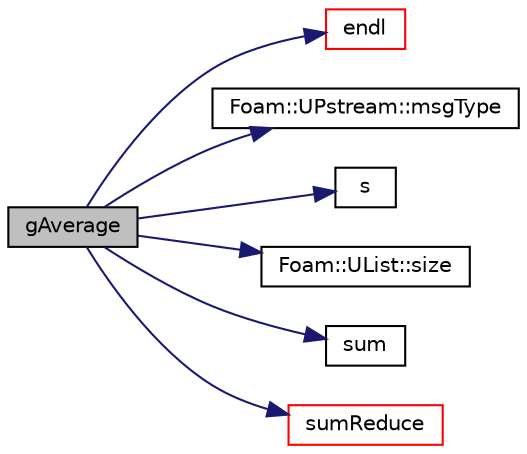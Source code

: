 digraph "gAverage"
{
  bgcolor="transparent";
  edge [fontname="Helvetica",fontsize="10",labelfontname="Helvetica",labelfontsize="10"];
  node [fontname="Helvetica",fontsize="10",shape=record];
  rankdir="LR";
  Node78788 [label="gAverage",height=0.2,width=0.4,color="black", fillcolor="grey75", style="filled", fontcolor="black"];
  Node78788 -> Node78789 [color="midnightblue",fontsize="10",style="solid",fontname="Helvetica"];
  Node78789 [label="endl",height=0.2,width=0.4,color="red",URL="$a21851.html#a2db8fe02a0d3909e9351bb4275b23ce4",tooltip="Add newline and flush stream. "];
  Node78788 -> Node78791 [color="midnightblue",fontsize="10",style="solid",fontname="Helvetica"];
  Node78791 [label="Foam::UPstream::msgType",height=0.2,width=0.4,color="black",URL="$a27377.html#ae5b8fe6652f6320aa6c7f5c44b6f01b7",tooltip="Message tag of standard messages. "];
  Node78788 -> Node78792 [color="midnightblue",fontsize="10",style="solid",fontname="Helvetica"];
  Node78792 [label="s",height=0.2,width=0.4,color="black",URL="$a19343.html#abb9c4233033fad2ad0206cd4adad3b9f"];
  Node78788 -> Node78793 [color="midnightblue",fontsize="10",style="solid",fontname="Helvetica"];
  Node78793 [label="Foam::UList::size",height=0.2,width=0.4,color="black",URL="$a26837.html#a47b3bf30da1eb3ab8076b5fbe00e0494",tooltip="Return the number of elements in the UList. "];
  Node78788 -> Node78794 [color="midnightblue",fontsize="10",style="solid",fontname="Helvetica"];
  Node78794 [label="sum",height=0.2,width=0.4,color="black",URL="$a21851.html#a3d8733143aad0e03b300186ab4bef137"];
  Node78788 -> Node78795 [color="midnightblue",fontsize="10",style="solid",fontname="Helvetica"];
  Node78795 [label="sumReduce",height=0.2,width=0.4,color="red",URL="$a21851.html#af8f70664d4fba9af21b38ce1e5c2b97b"];
}
